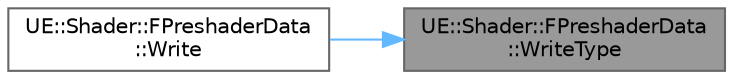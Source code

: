 digraph "UE::Shader::FPreshaderData::WriteType"
{
 // INTERACTIVE_SVG=YES
 // LATEX_PDF_SIZE
  bgcolor="transparent";
  edge [fontname=Helvetica,fontsize=10,labelfontname=Helvetica,labelfontsize=10];
  node [fontname=Helvetica,fontsize=10,shape=box,height=0.2,width=0.4];
  rankdir="RL";
  Node1 [id="Node000001",label="UE::Shader::FPreshaderData\l::WriteType",height=0.2,width=0.4,color="gray40", fillcolor="grey60", style="filled", fontcolor="black",tooltip=" "];
  Node1 -> Node2 [id="edge1_Node000001_Node000002",dir="back",color="steelblue1",style="solid",tooltip=" "];
  Node2 [id="Node000002",label="UE::Shader::FPreshaderData\l::Write",height=0.2,width=0.4,color="grey40", fillcolor="white", style="filled",URL="$d1/dc7/classUE_1_1Shader_1_1FPreshaderData.html#a6ace61913045cda4c73b6046788f07a3",tooltip=" "];
}
